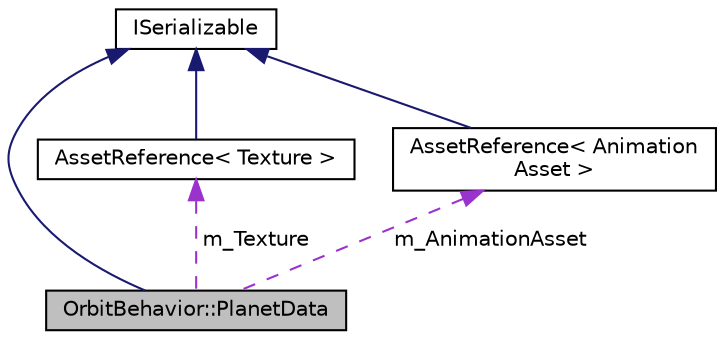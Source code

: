 digraph "OrbitBehavior::PlanetData"
{
 // LATEX_PDF_SIZE
  edge [fontname="Helvetica",fontsize="10",labelfontname="Helvetica",labelfontsize="10"];
  node [fontname="Helvetica",fontsize="10",shape=record];
  Node1 [label="OrbitBehavior::PlanetData",height=0.2,width=0.4,color="black", fillcolor="grey75", style="filled", fontcolor="black",tooltip=" "];
  Node2 -> Node1 [dir="back",color="midnightblue",fontsize="10",style="solid",fontname="Helvetica"];
  Node2 [label="ISerializable",height=0.2,width=0.4,color="black", fillcolor="white", style="filled",URL="$db/df8/classISerializable.html",tooltip="interface for all serializable objects"];
  Node3 -> Node1 [dir="back",color="darkorchid3",fontsize="10",style="dashed",label=" m_Texture" ,fontname="Helvetica"];
  Node3 [label="AssetReference\< Texture \>",height=0.2,width=0.4,color="black", fillcolor="white", style="filled",URL="$d9/da4/classAssetReference.html",tooltip=" "];
  Node2 -> Node3 [dir="back",color="midnightblue",fontsize="10",style="solid",fontname="Helvetica"];
  Node4 -> Node1 [dir="back",color="darkorchid3",fontsize="10",style="dashed",label=" m_AnimationAsset" ,fontname="Helvetica"];
  Node4 [label="AssetReference\< Animation\lAsset \>",height=0.2,width=0.4,color="black", fillcolor="white", style="filled",URL="$d9/da4/classAssetReference.html",tooltip=" "];
  Node2 -> Node4 [dir="back",color="midnightblue",fontsize="10",style="solid",fontname="Helvetica"];
}
